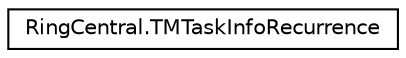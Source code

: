 digraph "Graphical Class Hierarchy"
{
 // LATEX_PDF_SIZE
  edge [fontname="Helvetica",fontsize="10",labelfontname="Helvetica",labelfontsize="10"];
  node [fontname="Helvetica",fontsize="10",shape=record];
  rankdir="LR";
  Node0 [label="RingCentral.TMTaskInfoRecurrence",height=0.2,width=0.4,color="black", fillcolor="white", style="filled",URL="$classRingCentral_1_1TMTaskInfoRecurrence.html",tooltip=" "];
}
